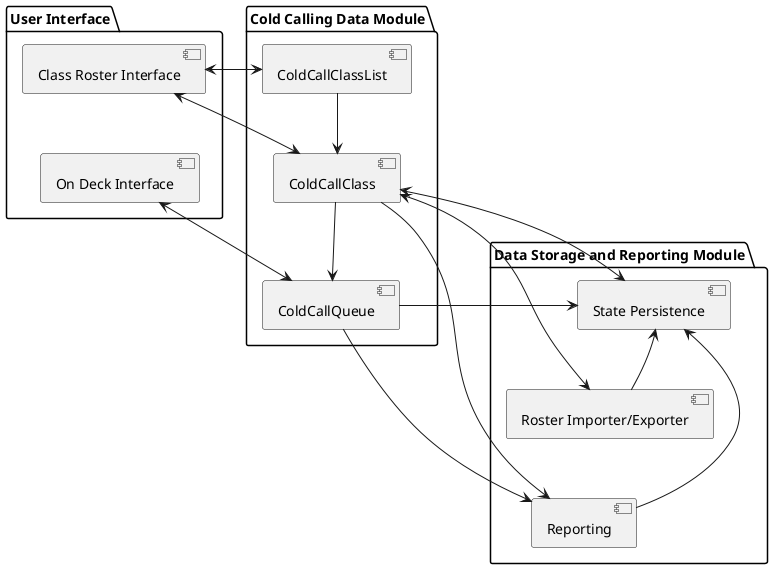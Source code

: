 @startuml
package "User Interface" {
  [Class Roster Interface] as RosterUI
  [On Deck Interface] as OnDeckUI
}

package "Cold Calling Data Module" {
  [ColdCallClassList] as List
  [ColdCallClass] as Class
  [ColdCallQueue] as Queue
}

package "Data Storage and Reporting Module" {
  [State Persistence] as StatePersistence
  [Roster Importer/Exporter] as RosterIE
  [Reporting] as Reporting
}

[RosterUI] -[hidden]- [OnDeckUI]
[RosterUI] -[hidden]right- [Class]
[StatePersistence] -[hidden]down- [RosterIE]
[RosterIE] -[hidden]down- [Reporting]

[RosterUI] <-right-> [List]
[RosterUI] <-right-> [Class]
[OnDeckUI] <-right-> [Queue]
[List] -down-> [Class]
[Class] -down-> [Queue]
[Class] <-right-> [StatePersistence]
[RosterIE] -up-> [StatePersistence]
[Reporting] -up-> [StatePersistence]
[Class] <-right-> [RosterIE]
[Class] -right-> [Reporting]
[Queue] -right-> [Reporting]
[Queue] -right-> [StatePersistence]
@enduml
